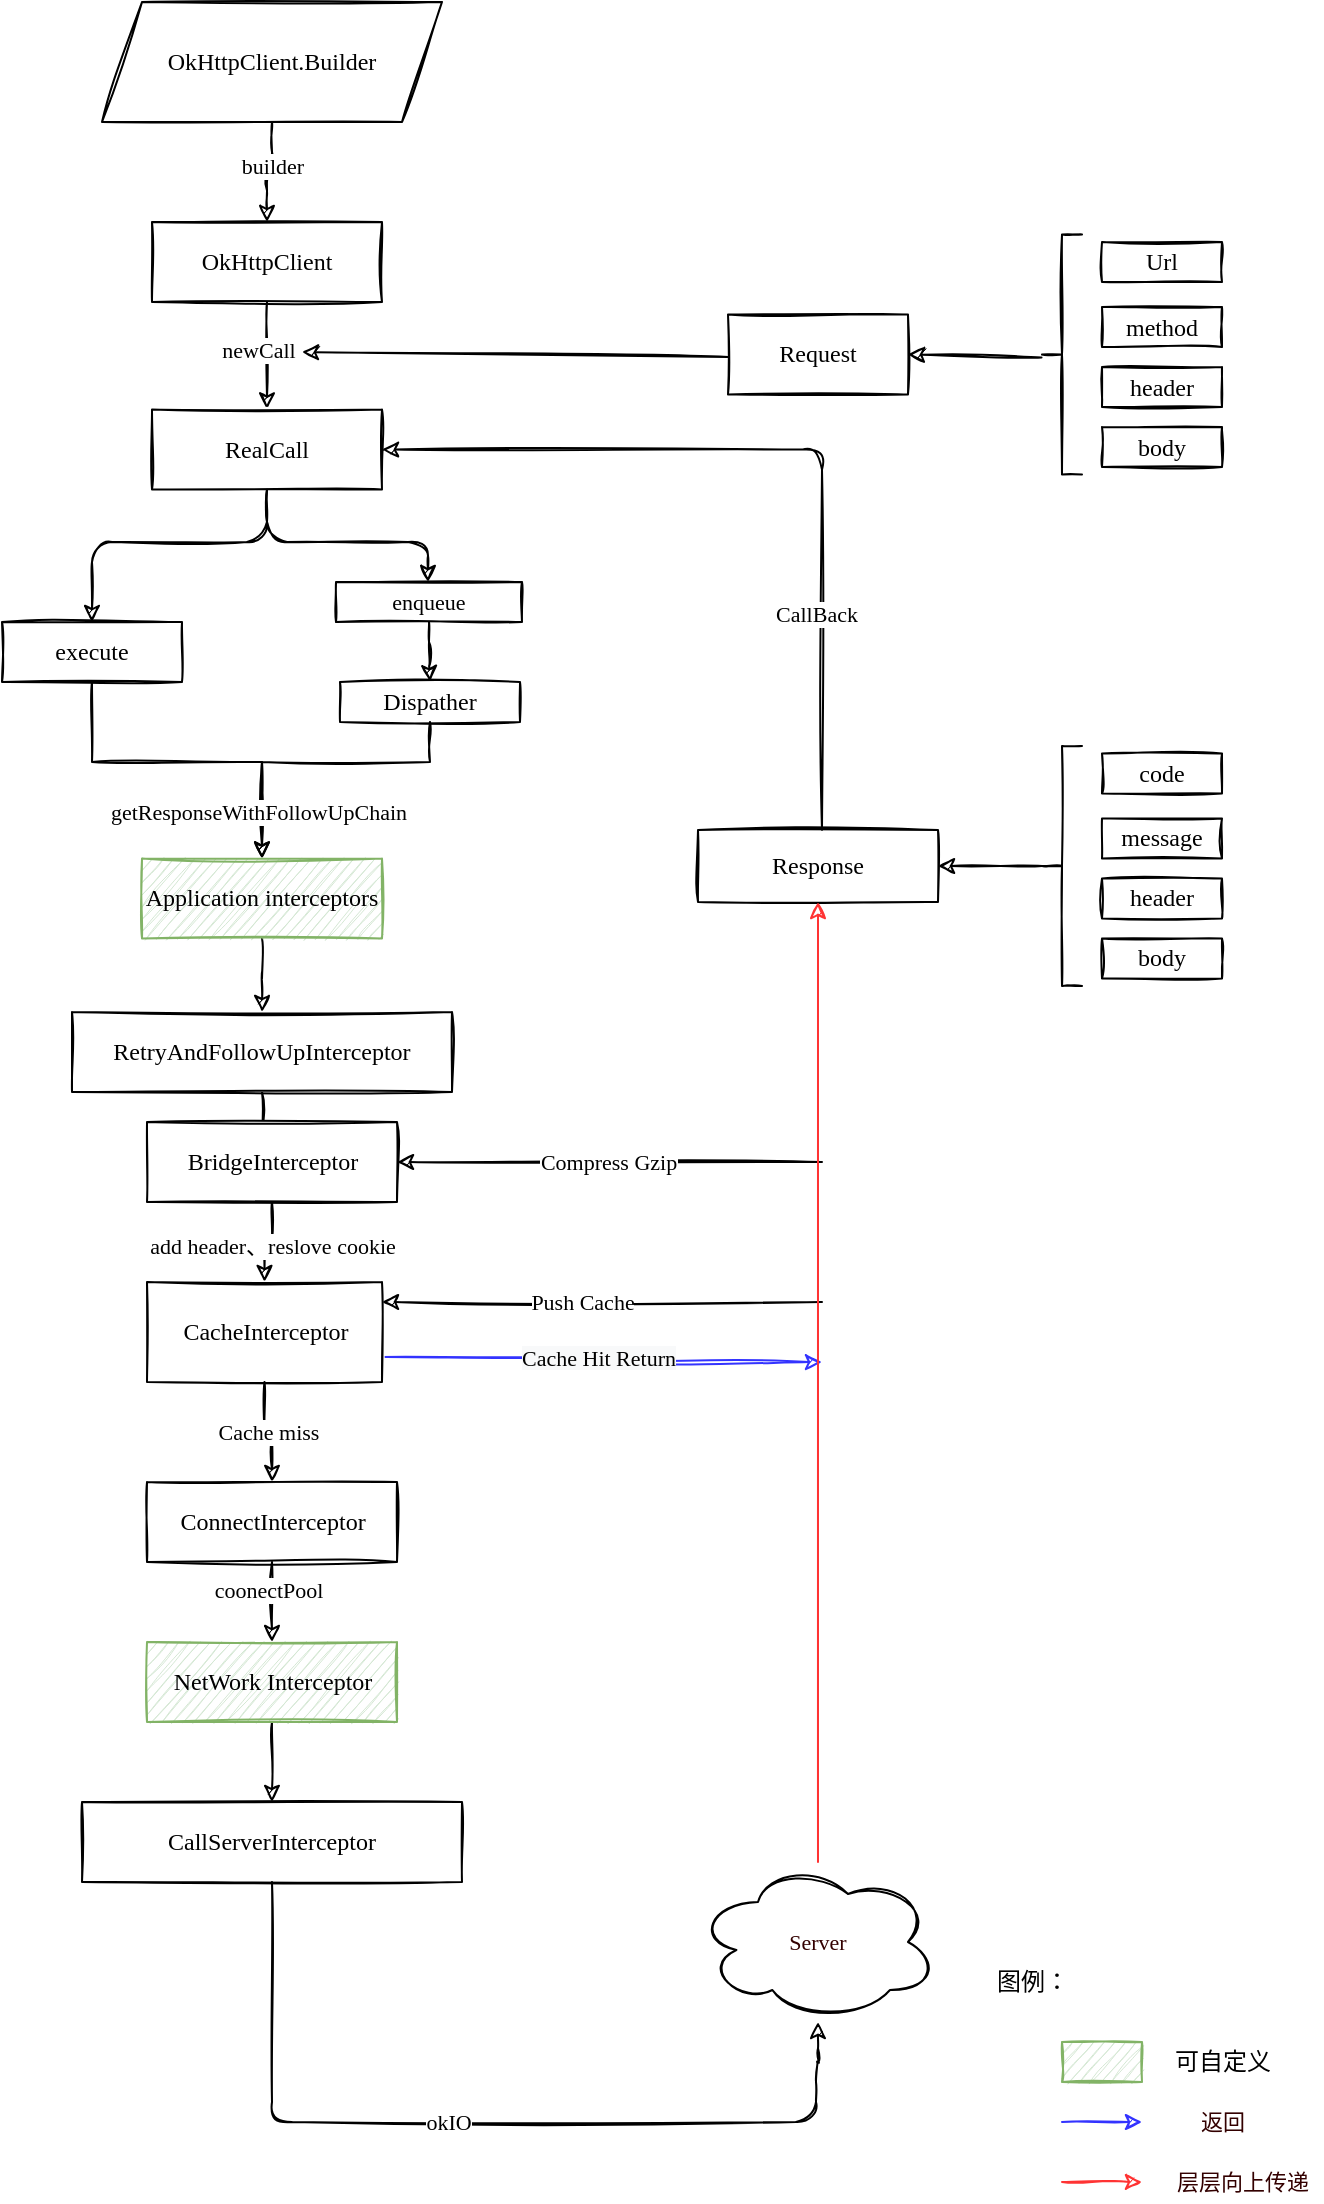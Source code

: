 <mxfile version="14.1.8" type="device"><diagram id="C5RBs43oDa-KdzZeNtuy" name="Page-1"><mxGraphModel dx="1843" dy="1433" grid="1" gridSize="10" guides="1" tooltips="1" connect="1" arrows="1" fold="1" page="1" pageScale="1" pageWidth="827" pageHeight="1169" math="0" shadow="0"><root><mxCell id="WIyWlLk6GJQsqaUBKTNV-0"/><mxCell id="WIyWlLk6GJQsqaUBKTNV-1" parent="WIyWlLk6GJQsqaUBKTNV-0"/><mxCell id="_OEzczVA9Y1z-kFdxBSV-15" value="" style="edgeStyle=orthogonalEdgeStyle;orthogonalLoop=1;jettySize=auto;html=1;verticalAlign=middle;fontFamily=Comic Sans MS;sketch=1;" edge="1" parent="WIyWlLk6GJQsqaUBKTNV-1" source="_OEzczVA9Y1z-kFdxBSV-13" target="_OEzczVA9Y1z-kFdxBSV-14"><mxGeometry relative="1" as="geometry"/></mxCell><mxCell id="_OEzczVA9Y1z-kFdxBSV-18" value="builder" style="edgeLabel;html=1;align=center;verticalAlign=middle;resizable=0;points=[];fontFamily=Comic Sans MS;sketch=1;" vertex="1" connectable="0" parent="_OEzczVA9Y1z-kFdxBSV-15"><mxGeometry x="-0.049" y="-3" relative="1" as="geometry"><mxPoint as="offset"/></mxGeometry></mxCell><mxCell id="_OEzczVA9Y1z-kFdxBSV-13" value="OkHttpClient.Builder" style="shape=parallelogram;perimeter=parallelogramPerimeter;whiteSpace=wrap;html=1;fixedSize=1;verticalAlign=middle;fontFamily=Comic Sans MS;sketch=1;" vertex="1" parent="WIyWlLk6GJQsqaUBKTNV-1"><mxGeometry x="160" y="50" width="170" height="60" as="geometry"/></mxCell><mxCell id="_OEzczVA9Y1z-kFdxBSV-17" value="" style="orthogonalLoop=1;jettySize=auto;html=1;verticalAlign=middle;fontFamily=Comic Sans MS;sketch=1;" edge="1" parent="WIyWlLk6GJQsqaUBKTNV-1" source="_OEzczVA9Y1z-kFdxBSV-14" target="_OEzczVA9Y1z-kFdxBSV-16"><mxGeometry relative="1" as="geometry"/></mxCell><mxCell id="_OEzczVA9Y1z-kFdxBSV-19" value="newCall" style="edgeLabel;html=1;align=center;verticalAlign=middle;resizable=0;points=[];fontFamily=Comic Sans MS;sketch=1;" vertex="1" connectable="0" parent="_OEzczVA9Y1z-kFdxBSV-17"><mxGeometry x="-0.135" relative="1" as="geometry"><mxPoint x="-5" y="0.91" as="offset"/></mxGeometry></mxCell><mxCell id="_OEzczVA9Y1z-kFdxBSV-14" value="OkHttpClient" style="whiteSpace=wrap;html=1;verticalAlign=middle;fontFamily=Comic Sans MS;sketch=1;" vertex="1" parent="WIyWlLk6GJQsqaUBKTNV-1"><mxGeometry x="185" y="160" width="115" height="40" as="geometry"/></mxCell><mxCell id="_OEzczVA9Y1z-kFdxBSV-24" value="" style="orthogonalLoop=1;jettySize=auto;html=1;fontFamily=Comic Sans MS;edgeStyle=orthogonalEdgeStyle;verticalAlign=middle;sketch=1;" edge="1" parent="WIyWlLk6GJQsqaUBKTNV-1" source="_OEzczVA9Y1z-kFdxBSV-16" target="_OEzczVA9Y1z-kFdxBSV-23"><mxGeometry relative="1" as="geometry"><Array as="points"><mxPoint x="243" y="320"/><mxPoint x="155" y="320"/></Array></mxGeometry></mxCell><mxCell id="_OEzczVA9Y1z-kFdxBSV-30" value="" style="edgeStyle=orthogonalEdgeStyle;orthogonalLoop=1;jettySize=auto;html=1;fontFamily=Comic Sans MS;verticalAlign=middle;sketch=1;" edge="1" parent="WIyWlLk6GJQsqaUBKTNV-1" source="_OEzczVA9Y1z-kFdxBSV-16" target="_OEzczVA9Y1z-kFdxBSV-29"><mxGeometry relative="1" as="geometry"><Array as="points"><mxPoint x="243" y="320"/><mxPoint x="323" y="320"/></Array></mxGeometry></mxCell><mxCell id="_OEzczVA9Y1z-kFdxBSV-16" value="RealCall" style="whiteSpace=wrap;html=1;verticalAlign=middle;fontFamily=Comic Sans MS;sketch=1;" vertex="1" parent="WIyWlLk6GJQsqaUBKTNV-1"><mxGeometry x="185" y="253.75" width="115" height="40" as="geometry"/></mxCell><mxCell id="_OEzczVA9Y1z-kFdxBSV-20" value="Request" style="whiteSpace=wrap;html=1;fontFamily=Comic Sans MS;verticalAlign=middle;sketch=1;" vertex="1" parent="WIyWlLk6GJQsqaUBKTNV-1"><mxGeometry x="473" y="206.25" width="90" height="40" as="geometry"/></mxCell><mxCell id="_OEzczVA9Y1z-kFdxBSV-22" value="" style="endArrow=classic;html=1;fontFamily=Comic Sans MS;exitX=0;exitY=0.531;exitDx=0;exitDy=0;exitPerimeter=0;verticalAlign=middle;sketch=1;" edge="1" parent="WIyWlLk6GJQsqaUBKTNV-1" source="_OEzczVA9Y1z-kFdxBSV-20"><mxGeometry width="50" height="50" relative="1" as="geometry"><mxPoint x="360" y="225" as="sourcePoint"/><mxPoint x="260" y="225" as="targetPoint"/></mxGeometry></mxCell><mxCell id="_OEzczVA9Y1z-kFdxBSV-66" style="edgeStyle=orthogonalEdgeStyle;rounded=0;orthogonalLoop=1;jettySize=auto;html=1;exitX=0.5;exitY=1;exitDx=0;exitDy=0;fontFamily=Comic Sans MS;verticalAlign=middle;sketch=1;" edge="1" parent="WIyWlLk6GJQsqaUBKTNV-1" source="_OEzczVA9Y1z-kFdxBSV-23" target="_OEzczVA9Y1z-kFdxBSV-34"><mxGeometry relative="1" as="geometry"><Array as="points"><mxPoint x="155" y="430"/><mxPoint x="240" y="430"/></Array></mxGeometry></mxCell><mxCell id="_OEzczVA9Y1z-kFdxBSV-23" value="execute" style="whiteSpace=wrap;html=1;verticalAlign=middle;fontFamily=Comic Sans MS;sketch=1;" vertex="1" parent="WIyWlLk6GJQsqaUBKTNV-1"><mxGeometry x="110" y="360" width="90" height="30" as="geometry"/></mxCell><mxCell id="_OEzczVA9Y1z-kFdxBSV-33" value="" style="edgeStyle=orthogonalEdgeStyle;orthogonalLoop=1;jettySize=auto;html=1;fontFamily=Comic Sans MS;verticalAlign=middle;sketch=1;" edge="1" parent="WIyWlLk6GJQsqaUBKTNV-1" source="_OEzczVA9Y1z-kFdxBSV-29" target="_OEzczVA9Y1z-kFdxBSV-32"><mxGeometry relative="1" as="geometry"/></mxCell><mxCell id="_OEzczVA9Y1z-kFdxBSV-29" value="&lt;span style=&quot;font-size: 11px ; background-color: rgb(255 , 255 , 255)&quot;&gt;enqueue&lt;/span&gt;" style="whiteSpace=wrap;html=1;verticalAlign=middle;fontFamily=Comic Sans MS;sketch=1;" vertex="1" parent="WIyWlLk6GJQsqaUBKTNV-1"><mxGeometry x="277" y="340" width="93" height="20" as="geometry"/></mxCell><mxCell id="_OEzczVA9Y1z-kFdxBSV-67" style="edgeStyle=orthogonalEdgeStyle;rounded=0;orthogonalLoop=1;jettySize=auto;html=1;entryX=0.5;entryY=0;entryDx=0;entryDy=0;elbow=vertical;fontFamily=Comic Sans MS;verticalAlign=middle;sketch=1;" edge="1" parent="WIyWlLk6GJQsqaUBKTNV-1" source="_OEzczVA9Y1z-kFdxBSV-32" target="_OEzczVA9Y1z-kFdxBSV-34"><mxGeometry relative="1" as="geometry"><Array as="points"><mxPoint x="324" y="430"/><mxPoint x="240" y="430"/></Array></mxGeometry></mxCell><mxCell id="_OEzczVA9Y1z-kFdxBSV-69" value="getResponseWithFollowUpChain" style="edgeLabel;html=1;align=center;verticalAlign=middle;resizable=0;points=[];fontFamily=Comic Sans MS;sketch=1;" vertex="1" connectable="0" parent="_OEzczVA9Y1z-kFdxBSV-67"><mxGeometry x="0.73" y="-1" relative="1" as="geometry"><mxPoint x="-1.5" y="-2.67" as="offset"/></mxGeometry></mxCell><mxCell id="_OEzczVA9Y1z-kFdxBSV-32" value="Dispather" style="whiteSpace=wrap;html=1;verticalAlign=middle;fontFamily=Comic Sans MS;sketch=1;" vertex="1" parent="WIyWlLk6GJQsqaUBKTNV-1"><mxGeometry x="279" y="390" width="90" height="20" as="geometry"/></mxCell><mxCell id="_OEzczVA9Y1z-kFdxBSV-71" style="edgeStyle=orthogonalEdgeStyle;rounded=0;orthogonalLoop=1;jettySize=auto;html=1;entryX=0.5;entryY=0;entryDx=0;entryDy=0;fontFamily=Comic Sans MS;verticalAlign=middle;sketch=1;" edge="1" parent="WIyWlLk6GJQsqaUBKTNV-1" source="_OEzczVA9Y1z-kFdxBSV-34" target="_OEzczVA9Y1z-kFdxBSV-61"><mxGeometry relative="1" as="geometry"/></mxCell><mxCell id="_OEzczVA9Y1z-kFdxBSV-34" value="Application interceptors" style="whiteSpace=wrap;html=1;verticalAlign=middle;fontFamily=Comic Sans MS;fillColor=#d5e8d4;strokeColor=#82b366;sketch=1;" vertex="1" parent="WIyWlLk6GJQsqaUBKTNV-1"><mxGeometry x="180" y="478.25" width="120" height="40" as="geometry"/></mxCell><mxCell id="_OEzczVA9Y1z-kFdxBSV-38" value="Url" style="whiteSpace=wrap;html=1;fontFamily=Comic Sans MS;verticalAlign=middle;sketch=1;" vertex="1" parent="WIyWlLk6GJQsqaUBKTNV-1"><mxGeometry x="660" y="170" width="60" height="20" as="geometry"/></mxCell><mxCell id="_OEzczVA9Y1z-kFdxBSV-41" value="method" style="whiteSpace=wrap;html=1;fontFamily=Comic Sans MS;verticalAlign=middle;sketch=1;" vertex="1" parent="WIyWlLk6GJQsqaUBKTNV-1"><mxGeometry x="660" y="202.5" width="60" height="20" as="geometry"/></mxCell><mxCell id="_OEzczVA9Y1z-kFdxBSV-43" value="header" style="whiteSpace=wrap;html=1;fontFamily=Comic Sans MS;verticalAlign=middle;sketch=1;" vertex="1" parent="WIyWlLk6GJQsqaUBKTNV-1"><mxGeometry x="660" y="232.5" width="60" height="20" as="geometry"/></mxCell><mxCell id="_OEzczVA9Y1z-kFdxBSV-44" value="body" style="whiteSpace=wrap;html=1;fontFamily=Comic Sans MS;verticalAlign=middle;sketch=1;" vertex="1" parent="WIyWlLk6GJQsqaUBKTNV-1"><mxGeometry x="660" y="262.5" width="60" height="20" as="geometry"/></mxCell><mxCell id="_OEzczVA9Y1z-kFdxBSV-45" value="" style="endArrow=classic;html=1;fontFamily=Comic Sans MS;entryX=1;entryY=0.5;entryDx=0;entryDy=0;exitX=-0.012;exitY=0.512;exitDx=0;exitDy=0;exitPerimeter=0;verticalAlign=middle;sketch=1;" edge="1" parent="WIyWlLk6GJQsqaUBKTNV-1" source="_OEzczVA9Y1z-kFdxBSV-46" target="_OEzczVA9Y1z-kFdxBSV-20"><mxGeometry width="50" height="50" relative="1" as="geometry"><mxPoint x="530" y="210" as="sourcePoint"/><mxPoint x="420" y="240" as="targetPoint"/></mxGeometry></mxCell><mxCell id="_OEzczVA9Y1z-kFdxBSV-46" value="" style="shape=curlyBracket;whiteSpace=wrap;html=1;fontFamily=Comic Sans MS;verticalAlign=middle;sketch=1;" vertex="1" parent="WIyWlLk6GJQsqaUBKTNV-1"><mxGeometry x="630" y="166.25" width="20" height="120" as="geometry"/></mxCell><mxCell id="_OEzczVA9Y1z-kFdxBSV-74" value="" style="edgeStyle=orthogonalEdgeStyle;rounded=0;orthogonalLoop=1;jettySize=auto;html=1;fontFamily=Comic Sans MS;verticalAlign=middle;sketch=1;" edge="1" parent="WIyWlLk6GJQsqaUBKTNV-1" source="_OEzczVA9Y1z-kFdxBSV-61" target="_OEzczVA9Y1z-kFdxBSV-72"><mxGeometry relative="1" as="geometry"/></mxCell><mxCell id="_OEzczVA9Y1z-kFdxBSV-61" value="RetryAndFollowUpInterceptor" style="whiteSpace=wrap;html=1;verticalAlign=middle;fontFamily=Comic Sans MS;sketch=1;" vertex="1" parent="WIyWlLk6GJQsqaUBKTNV-1"><mxGeometry x="145" y="555" width="190" height="40" as="geometry"/></mxCell><mxCell id="_OEzczVA9Y1z-kFdxBSV-76" value="" style="edgeStyle=orthogonalEdgeStyle;rounded=0;orthogonalLoop=1;jettySize=auto;html=1;fontFamily=Comic Sans MS;verticalAlign=middle;sketch=1;" edge="1" parent="WIyWlLk6GJQsqaUBKTNV-1" source="_OEzczVA9Y1z-kFdxBSV-72" target="_OEzczVA9Y1z-kFdxBSV-75"><mxGeometry relative="1" as="geometry"/></mxCell><mxCell id="_OEzczVA9Y1z-kFdxBSV-93" value="add header、reslove cookie" style="edgeLabel;html=1;align=center;verticalAlign=middle;resizable=0;points=[];fontFamily=Comic Sans MS;sketch=1;" vertex="1" connectable="0" parent="_OEzczVA9Y1z-kFdxBSV-76"><mxGeometry x="-0.468" y="-1" relative="1" as="geometry"><mxPoint x="1" y="10.64" as="offset"/></mxGeometry></mxCell><mxCell id="_OEzczVA9Y1z-kFdxBSV-72" value="BridgeInterceptor" style="whiteSpace=wrap;html=1;verticalAlign=middle;fontFamily=Comic Sans MS;sketch=1;" vertex="1" parent="WIyWlLk6GJQsqaUBKTNV-1"><mxGeometry x="182.5" y="610" width="125" height="40" as="geometry"/></mxCell><mxCell id="_OEzczVA9Y1z-kFdxBSV-78" value="" style="edgeStyle=orthogonalEdgeStyle;rounded=0;orthogonalLoop=1;jettySize=auto;html=1;fontFamily=Comic Sans MS;verticalAlign=middle;sketch=1;" edge="1" parent="WIyWlLk6GJQsqaUBKTNV-1" source="_OEzczVA9Y1z-kFdxBSV-75" target="_OEzczVA9Y1z-kFdxBSV-77"><mxGeometry relative="1" as="geometry"/></mxCell><mxCell id="_OEzczVA9Y1z-kFdxBSV-99" value="Cache miss" style="edgeLabel;html=1;align=center;verticalAlign=middle;resizable=0;points=[];fontFamily=Comic Sans MS;sketch=1;" vertex="1" connectable="0" parent="_OEzczVA9Y1z-kFdxBSV-78"><mxGeometry x="0.28" y="-2" relative="1" as="geometry"><mxPoint x="-0.5" y="-5.67" as="offset"/></mxGeometry></mxCell><mxCell id="_OEzczVA9Y1z-kFdxBSV-121" style="edgeStyle=orthogonalEdgeStyle;rounded=1;orthogonalLoop=1;jettySize=auto;html=1;startArrow=classic;startFill=1;endArrow=none;endFill=0;fontFamily=Comic Sans MS;fontSize=11;sketch=1;" edge="1" parent="WIyWlLk6GJQsqaUBKTNV-1" source="_OEzczVA9Y1z-kFdxBSV-75"><mxGeometry relative="1" as="geometry"><mxPoint x="520" y="700" as="targetPoint"/><Array as="points"><mxPoint x="520" y="700"/></Array></mxGeometry></mxCell><mxCell id="_OEzczVA9Y1z-kFdxBSV-122" value="Push Cache" style="edgeLabel;html=1;align=center;verticalAlign=middle;resizable=0;points=[];fontSize=11;fontFamily=Comic Sans MS;sketch=1;" vertex="1" connectable="0" parent="_OEzczVA9Y1z-kFdxBSV-121"><mxGeometry x="-0.092" relative="1" as="geometry"><mxPoint as="offset"/></mxGeometry></mxCell><mxCell id="_OEzczVA9Y1z-kFdxBSV-123" style="edgeStyle=orthogonalEdgeStyle;rounded=1;orthogonalLoop=1;jettySize=auto;html=1;exitX=1;exitY=0.75;exitDx=0;exitDy=0;startArrow=none;startFill=0;endArrow=classic;endFill=1;fontFamily=Comic Sans MS;fontSize=11;sketch=1;strokeColor=#3333FF;" edge="1" parent="WIyWlLk6GJQsqaUBKTNV-1" source="_OEzczVA9Y1z-kFdxBSV-75"><mxGeometry relative="1" as="geometry"><mxPoint x="520" y="730" as="targetPoint"/></mxGeometry></mxCell><mxCell id="_OEzczVA9Y1z-kFdxBSV-124" value="&lt;span style=&quot;color: rgba(0 , 0 , 0 , 0) ; font-family: monospace ; font-size: 0px ; background-color: rgb(248 , 249 , 250)&quot;&gt;%3CmxGraphModel%3E%3Croot%3E%3CmxCell%20id%3D%220%22%2F%3E%3CmxCell%20id%3D%221%22%20parent%3D%220%22%2F%3E%3CmxCell%20id%3D%222%22%20value%3D%22Cache%20Hit%22%20style%3D%22text%3Bhtml%3D1%3Balign%3Dcenter%3BverticalAlign%3Dmiddle%3Bresizable%3D0%3Bpoints%3D%5B%5D%3Bautosize%3D1%3BfontFamily%3DComic%20Sans%20MS%3BfillColor%3D%23ffffff%3BfontSize%3D11%3B%22%20vertex%3D%221%22%20parent%3D%221%22%3E%3CmxGeometry%20x%3D%22150%22%20y%3D%22690%22%20width%3D%2270%22%20height%3D%2220%22%20as%3D%22geometry%22%2F%3E%3C%2FmxCell%3E%3C%2Froot%3E%3C%2FmxGraphModel%3E&lt;/span&gt;" style="edgeLabel;html=1;align=center;verticalAlign=middle;resizable=0;points=[];fontSize=11;fontFamily=Comic Sans MS;sketch=1;" vertex="1" connectable="0" parent="_OEzczVA9Y1z-kFdxBSV-123"><mxGeometry x="-0.064" y="3" relative="1" as="geometry"><mxPoint as="offset"/></mxGeometry></mxCell><mxCell id="_OEzczVA9Y1z-kFdxBSV-130" value="&lt;span style=&quot;background-color: rgb(248 , 249 , 250)&quot;&gt;Cache Hit Return&lt;/span&gt;" style="edgeLabel;html=1;align=center;verticalAlign=middle;resizable=0;points=[];fontSize=11;fontFamily=Comic Sans MS;sketch=1;" vertex="1" connectable="0" parent="_OEzczVA9Y1z-kFdxBSV-123"><mxGeometry x="-0.101" y="4" relative="1" as="geometry"><mxPoint x="7.5" y="4" as="offset"/></mxGeometry></mxCell><mxCell id="_OEzczVA9Y1z-kFdxBSV-75" value="CacheInterceptor" style="whiteSpace=wrap;html=1;verticalAlign=middle;fontFamily=Comic Sans MS;sketch=1;" vertex="1" parent="WIyWlLk6GJQsqaUBKTNV-1"><mxGeometry x="182.5" y="690" width="117.5" height="50" as="geometry"/></mxCell><mxCell id="_OEzczVA9Y1z-kFdxBSV-80" value="" style="edgeStyle=orthogonalEdgeStyle;rounded=0;orthogonalLoop=1;jettySize=auto;html=1;entryX=0.5;entryY=0;entryDx=0;entryDy=0;fontFamily=Comic Sans MS;verticalAlign=middle;sketch=1;" edge="1" parent="WIyWlLk6GJQsqaUBKTNV-1" source="_OEzczVA9Y1z-kFdxBSV-77" target="_OEzczVA9Y1z-kFdxBSV-81"><mxGeometry relative="1" as="geometry"><mxPoint x="245" y="820" as="targetPoint"/><Array as="points"/></mxGeometry></mxCell><mxCell id="_OEzczVA9Y1z-kFdxBSV-110" value="coonectPool" style="edgeLabel;html=1;align=center;verticalAlign=middle;resizable=0;points=[];fontFamily=Comic Sans MS;sketch=1;" vertex="1" connectable="0" parent="_OEzczVA9Y1z-kFdxBSV-80"><mxGeometry x="0.219" y="-2" relative="1" as="geometry"><mxPoint x="-0.5" y="-10.48" as="offset"/></mxGeometry></mxCell><mxCell id="_OEzczVA9Y1z-kFdxBSV-77" value="ConnectInterceptor" style="whiteSpace=wrap;html=1;verticalAlign=middle;fontFamily=Comic Sans MS;sketch=1;" vertex="1" parent="WIyWlLk6GJQsqaUBKTNV-1"><mxGeometry x="182.5" y="790" width="125" height="40" as="geometry"/></mxCell><mxCell id="_OEzczVA9Y1z-kFdxBSV-84" value="" style="edgeStyle=orthogonalEdgeStyle;rounded=0;orthogonalLoop=1;jettySize=auto;html=1;fontFamily=Comic Sans MS;verticalAlign=middle;sketch=1;" edge="1" parent="WIyWlLk6GJQsqaUBKTNV-1" source="_OEzczVA9Y1z-kFdxBSV-81" target="_OEzczVA9Y1z-kFdxBSV-83"><mxGeometry relative="1" as="geometry"/></mxCell><mxCell id="_OEzczVA9Y1z-kFdxBSV-81" value="NetWork Interceptor" style="whiteSpace=wrap;html=1;verticalAlign=middle;fontFamily=Comic Sans MS;fillColor=#d5e8d4;strokeColor=#82b366;sketch=1;" vertex="1" parent="WIyWlLk6GJQsqaUBKTNV-1"><mxGeometry x="182.5" y="870" width="125" height="40" as="geometry"/></mxCell><mxCell id="_OEzczVA9Y1z-kFdxBSV-83" value="CallServerInterceptor" style="whiteSpace=wrap;html=1;verticalAlign=middle;fontFamily=Comic Sans MS;sketch=1;" vertex="1" parent="WIyWlLk6GJQsqaUBKTNV-1"><mxGeometry x="150" y="950" width="190" height="40" as="geometry"/></mxCell><mxCell id="_OEzczVA9Y1z-kFdxBSV-131" style="edgeStyle=orthogonalEdgeStyle;rounded=1;orthogonalLoop=1;jettySize=auto;html=1;entryX=1;entryY=0.5;entryDx=0;entryDy=0;startArrow=none;startFill=0;endArrow=classic;endFill=1;fontFamily=Comic Sans MS;fontSize=11;sketch=1;" edge="1" parent="WIyWlLk6GJQsqaUBKTNV-1" source="_OEzczVA9Y1z-kFdxBSV-85" target="_OEzczVA9Y1z-kFdxBSV-16"><mxGeometry relative="1" as="geometry"><Array as="points"><mxPoint x="520" y="274"/></Array></mxGeometry></mxCell><mxCell id="_OEzczVA9Y1z-kFdxBSV-132" value="CallBack" style="edgeLabel;html=1;align=center;verticalAlign=middle;resizable=0;points=[];fontSize=11;fontFamily=Comic Sans MS;sketch=1;" vertex="1" connectable="0" parent="_OEzczVA9Y1z-kFdxBSV-131"><mxGeometry x="-0.471" y="3" relative="1" as="geometry"><mxPoint as="offset"/></mxGeometry></mxCell><mxCell id="_OEzczVA9Y1z-kFdxBSV-85" value="Response" style="rounded=0;whiteSpace=wrap;html=1;fontFamily=Comic Sans MS;verticalAlign=middle;glass=0;resizeWidth=0;sketch=1;" vertex="1" parent="WIyWlLk6GJQsqaUBKTNV-1"><mxGeometry x="458" y="464" width="120" height="36" as="geometry"/></mxCell><mxCell id="_OEzczVA9Y1z-kFdxBSV-101" value="" style="endArrow=none;html=1;exitX=1;exitY=0.5;exitDx=0;exitDy=0;startArrow=classic;startFill=1;fontFamily=Comic Sans MS;verticalAlign=middle;endFill=0;sketch=1;" edge="1" parent="WIyWlLk6GJQsqaUBKTNV-1" source="_OEzczVA9Y1z-kFdxBSV-72"><mxGeometry width="50" height="50" relative="1" as="geometry"><mxPoint x="60" y="880" as="sourcePoint"/><mxPoint x="520" y="630" as="targetPoint"/></mxGeometry></mxCell><mxCell id="_OEzczVA9Y1z-kFdxBSV-102" value="Compress Gzip" style="edgeLabel;html=1;align=center;verticalAlign=middle;resizable=0;points=[];fontFamily=Comic Sans MS;sketch=1;" vertex="1" connectable="0" parent="_OEzczVA9Y1z-kFdxBSV-101"><mxGeometry x="-0.119" y="-2" relative="1" as="geometry"><mxPoint x="11.39" y="-2.22" as="offset"/></mxGeometry></mxCell><mxCell id="_OEzczVA9Y1z-kFdxBSV-105" style="edgeStyle=orthogonalEdgeStyle;rounded=1;orthogonalLoop=1;jettySize=auto;html=1;startArrow=none;startFill=0;fontFamily=Comic Sans MS;verticalAlign=middle;sketch=1;" edge="1" parent="WIyWlLk6GJQsqaUBKTNV-1" source="_OEzczVA9Y1z-kFdxBSV-103" target="_OEzczVA9Y1z-kFdxBSV-85"><mxGeometry relative="1" as="geometry"/></mxCell><mxCell id="_OEzczVA9Y1z-kFdxBSV-103" value="" style="shape=curlyBracket;whiteSpace=wrap;html=1;fontFamily=Comic Sans MS;verticalAlign=middle;sketch=1;" vertex="1" parent="WIyWlLk6GJQsqaUBKTNV-1"><mxGeometry x="630" y="422" width="20" height="120" as="geometry"/></mxCell><mxCell id="_OEzczVA9Y1z-kFdxBSV-106" value="code" style="whiteSpace=wrap;html=1;fontFamily=Comic Sans MS;verticalAlign=middle;sketch=1;" vertex="1" parent="WIyWlLk6GJQsqaUBKTNV-1"><mxGeometry x="660" y="425.75" width="60" height="20" as="geometry"/></mxCell><mxCell id="_OEzczVA9Y1z-kFdxBSV-107" value="message" style="whiteSpace=wrap;html=1;fontFamily=Comic Sans MS;verticalAlign=middle;sketch=1;" vertex="1" parent="WIyWlLk6GJQsqaUBKTNV-1"><mxGeometry x="660" y="458.25" width="60" height="20" as="geometry"/></mxCell><mxCell id="_OEzczVA9Y1z-kFdxBSV-108" value="header" style="whiteSpace=wrap;html=1;fontFamily=Comic Sans MS;verticalAlign=middle;sketch=1;" vertex="1" parent="WIyWlLk6GJQsqaUBKTNV-1"><mxGeometry x="660" y="488.25" width="60" height="20" as="geometry"/></mxCell><mxCell id="_OEzczVA9Y1z-kFdxBSV-109" value="body" style="whiteSpace=wrap;html=1;fontFamily=Comic Sans MS;verticalAlign=middle;sketch=1;" vertex="1" parent="WIyWlLk6GJQsqaUBKTNV-1"><mxGeometry x="660" y="518.25" width="60" height="20" as="geometry"/></mxCell><mxCell id="_OEzczVA9Y1z-kFdxBSV-112" value="" style="rounded=0;whiteSpace=wrap;html=1;glass=0;fillColor=#d5e8d4;fontFamily=Comic Sans MS;strokeColor=#82b366;sketch=1;" vertex="1" parent="WIyWlLk6GJQsqaUBKTNV-1"><mxGeometry x="640" y="1070" width="40" height="20" as="geometry"/></mxCell><mxCell id="_OEzczVA9Y1z-kFdxBSV-114" value="图例：" style="text;html=1;align=center;verticalAlign=middle;resizable=0;points=[];autosize=1;fontFamily=Comic Sans MS;sketch=1;" vertex="1" parent="WIyWlLk6GJQsqaUBKTNV-1"><mxGeometry x="600" y="1030" width="50" height="20" as="geometry"/></mxCell><mxCell id="_OEzczVA9Y1z-kFdxBSV-115" value="可自定义" style="text;html=1;align=center;verticalAlign=middle;resizable=0;points=[];autosize=1;fontFamily=Comic Sans MS;sketch=1;" vertex="1" parent="WIyWlLk6GJQsqaUBKTNV-1"><mxGeometry x="690" y="1070" width="60" height="20" as="geometry"/></mxCell><mxCell id="_OEzczVA9Y1z-kFdxBSV-134" value="" style="endArrow=classic;html=1;fontFamily=Comic Sans MS;fontSize=11;entryX=0.5;entryY=1;entryDx=0;entryDy=0;strokeColor=#FF3333;sketch=1;exitX=0.5;exitY=0;exitDx=0;exitDy=0;exitPerimeter=0;" edge="1" parent="WIyWlLk6GJQsqaUBKTNV-1" target="_OEzczVA9Y1z-kFdxBSV-85"><mxGeometry width="50" height="50" relative="1" as="geometry"><mxPoint x="518" y="980" as="sourcePoint"/><mxPoint x="490" y="740" as="targetPoint"/></mxGeometry></mxCell><mxCell id="_OEzczVA9Y1z-kFdxBSV-137" value="" style="endArrow=classic;html=1;fontFamily=Comic Sans MS;fontSize=11;exitX=0.5;exitY=1;exitDx=0;exitDy=0;edgeStyle=orthogonalEdgeStyle;entryX=0.5;entryY=1;entryDx=0;entryDy=0;sketch=1;entryPerimeter=0;" edge="1" parent="WIyWlLk6GJQsqaUBKTNV-1" source="_OEzczVA9Y1z-kFdxBSV-83"><mxGeometry width="50" height="50" relative="1" as="geometry"><mxPoint x="490" y="850" as="sourcePoint"/><mxPoint x="518" y="1060" as="targetPoint"/><Array as="points"><mxPoint x="245" y="1110"/><mxPoint x="517" y="1110"/><mxPoint x="517" y="1080"/><mxPoint x="518" y="1080"/></Array></mxGeometry></mxCell><mxCell id="_OEzczVA9Y1z-kFdxBSV-138" value="okIO" style="edgeLabel;html=1;align=center;verticalAlign=middle;resizable=0;points=[];fontSize=11;fontFamily=Comic Sans MS;sketch=1;" vertex="1" connectable="0" parent="_OEzczVA9Y1z-kFdxBSV-137"><mxGeometry x="0.366" y="1" relative="1" as="geometry"><mxPoint x="-94.35" y="1" as="offset"/></mxGeometry></mxCell><mxCell id="_OEzczVA9Y1z-kFdxBSV-143" value="" style="endArrow=classic;html=1;fontFamily=Comic Sans MS;fontSize=11;fontColor=#FF0000;sketch=1;strokeColor=#3333FF;" edge="1" parent="WIyWlLk6GJQsqaUBKTNV-1"><mxGeometry width="50" height="50" relative="1" as="geometry"><mxPoint x="640" y="1110" as="sourcePoint"/><mxPoint x="680" y="1110" as="targetPoint"/></mxGeometry></mxCell><mxCell id="_OEzczVA9Y1z-kFdxBSV-144" value="返回" style="text;html=1;align=center;verticalAlign=middle;resizable=0;points=[];autosize=1;fontSize=11;fontFamily=Comic Sans MS;fontColor=#330000;sketch=1;" vertex="1" parent="WIyWlLk6GJQsqaUBKTNV-1"><mxGeometry x="700" y="1100" width="40" height="20" as="geometry"/></mxCell><mxCell id="_OEzczVA9Y1z-kFdxBSV-153" value="&lt;span&gt;Server&lt;/span&gt;" style="ellipse;shape=cloud;whiteSpace=wrap;html=1;rounded=0;glass=0;sketch=1;fillColor=#ffffff;fontFamily=Comic Sans MS;fontSize=11;fontColor=#330000;" vertex="1" parent="WIyWlLk6GJQsqaUBKTNV-1"><mxGeometry x="458" y="980" width="120" height="80" as="geometry"/></mxCell><mxCell id="_OEzczVA9Y1z-kFdxBSV-154" value="" style="endArrow=classic;html=1;strokeColor=#FF3333;fontFamily=Comic Sans MS;fontSize=11;fontColor=#FF0000;sketch=1;" edge="1" parent="WIyWlLk6GJQsqaUBKTNV-1"><mxGeometry width="50" height="50" relative="1" as="geometry"><mxPoint x="640" y="1140.0" as="sourcePoint"/><mxPoint x="680" y="1140.0" as="targetPoint"/></mxGeometry></mxCell><mxCell id="_OEzczVA9Y1z-kFdxBSV-155" value="层层向上传递" style="text;html=1;align=center;verticalAlign=middle;resizable=0;points=[];autosize=1;fontSize=11;fontFamily=Comic Sans MS;fontColor=#330000;" vertex="1" parent="WIyWlLk6GJQsqaUBKTNV-1"><mxGeometry x="690" y="1130" width="80" height="20" as="geometry"/></mxCell></root></mxGraphModel></diagram></mxfile>